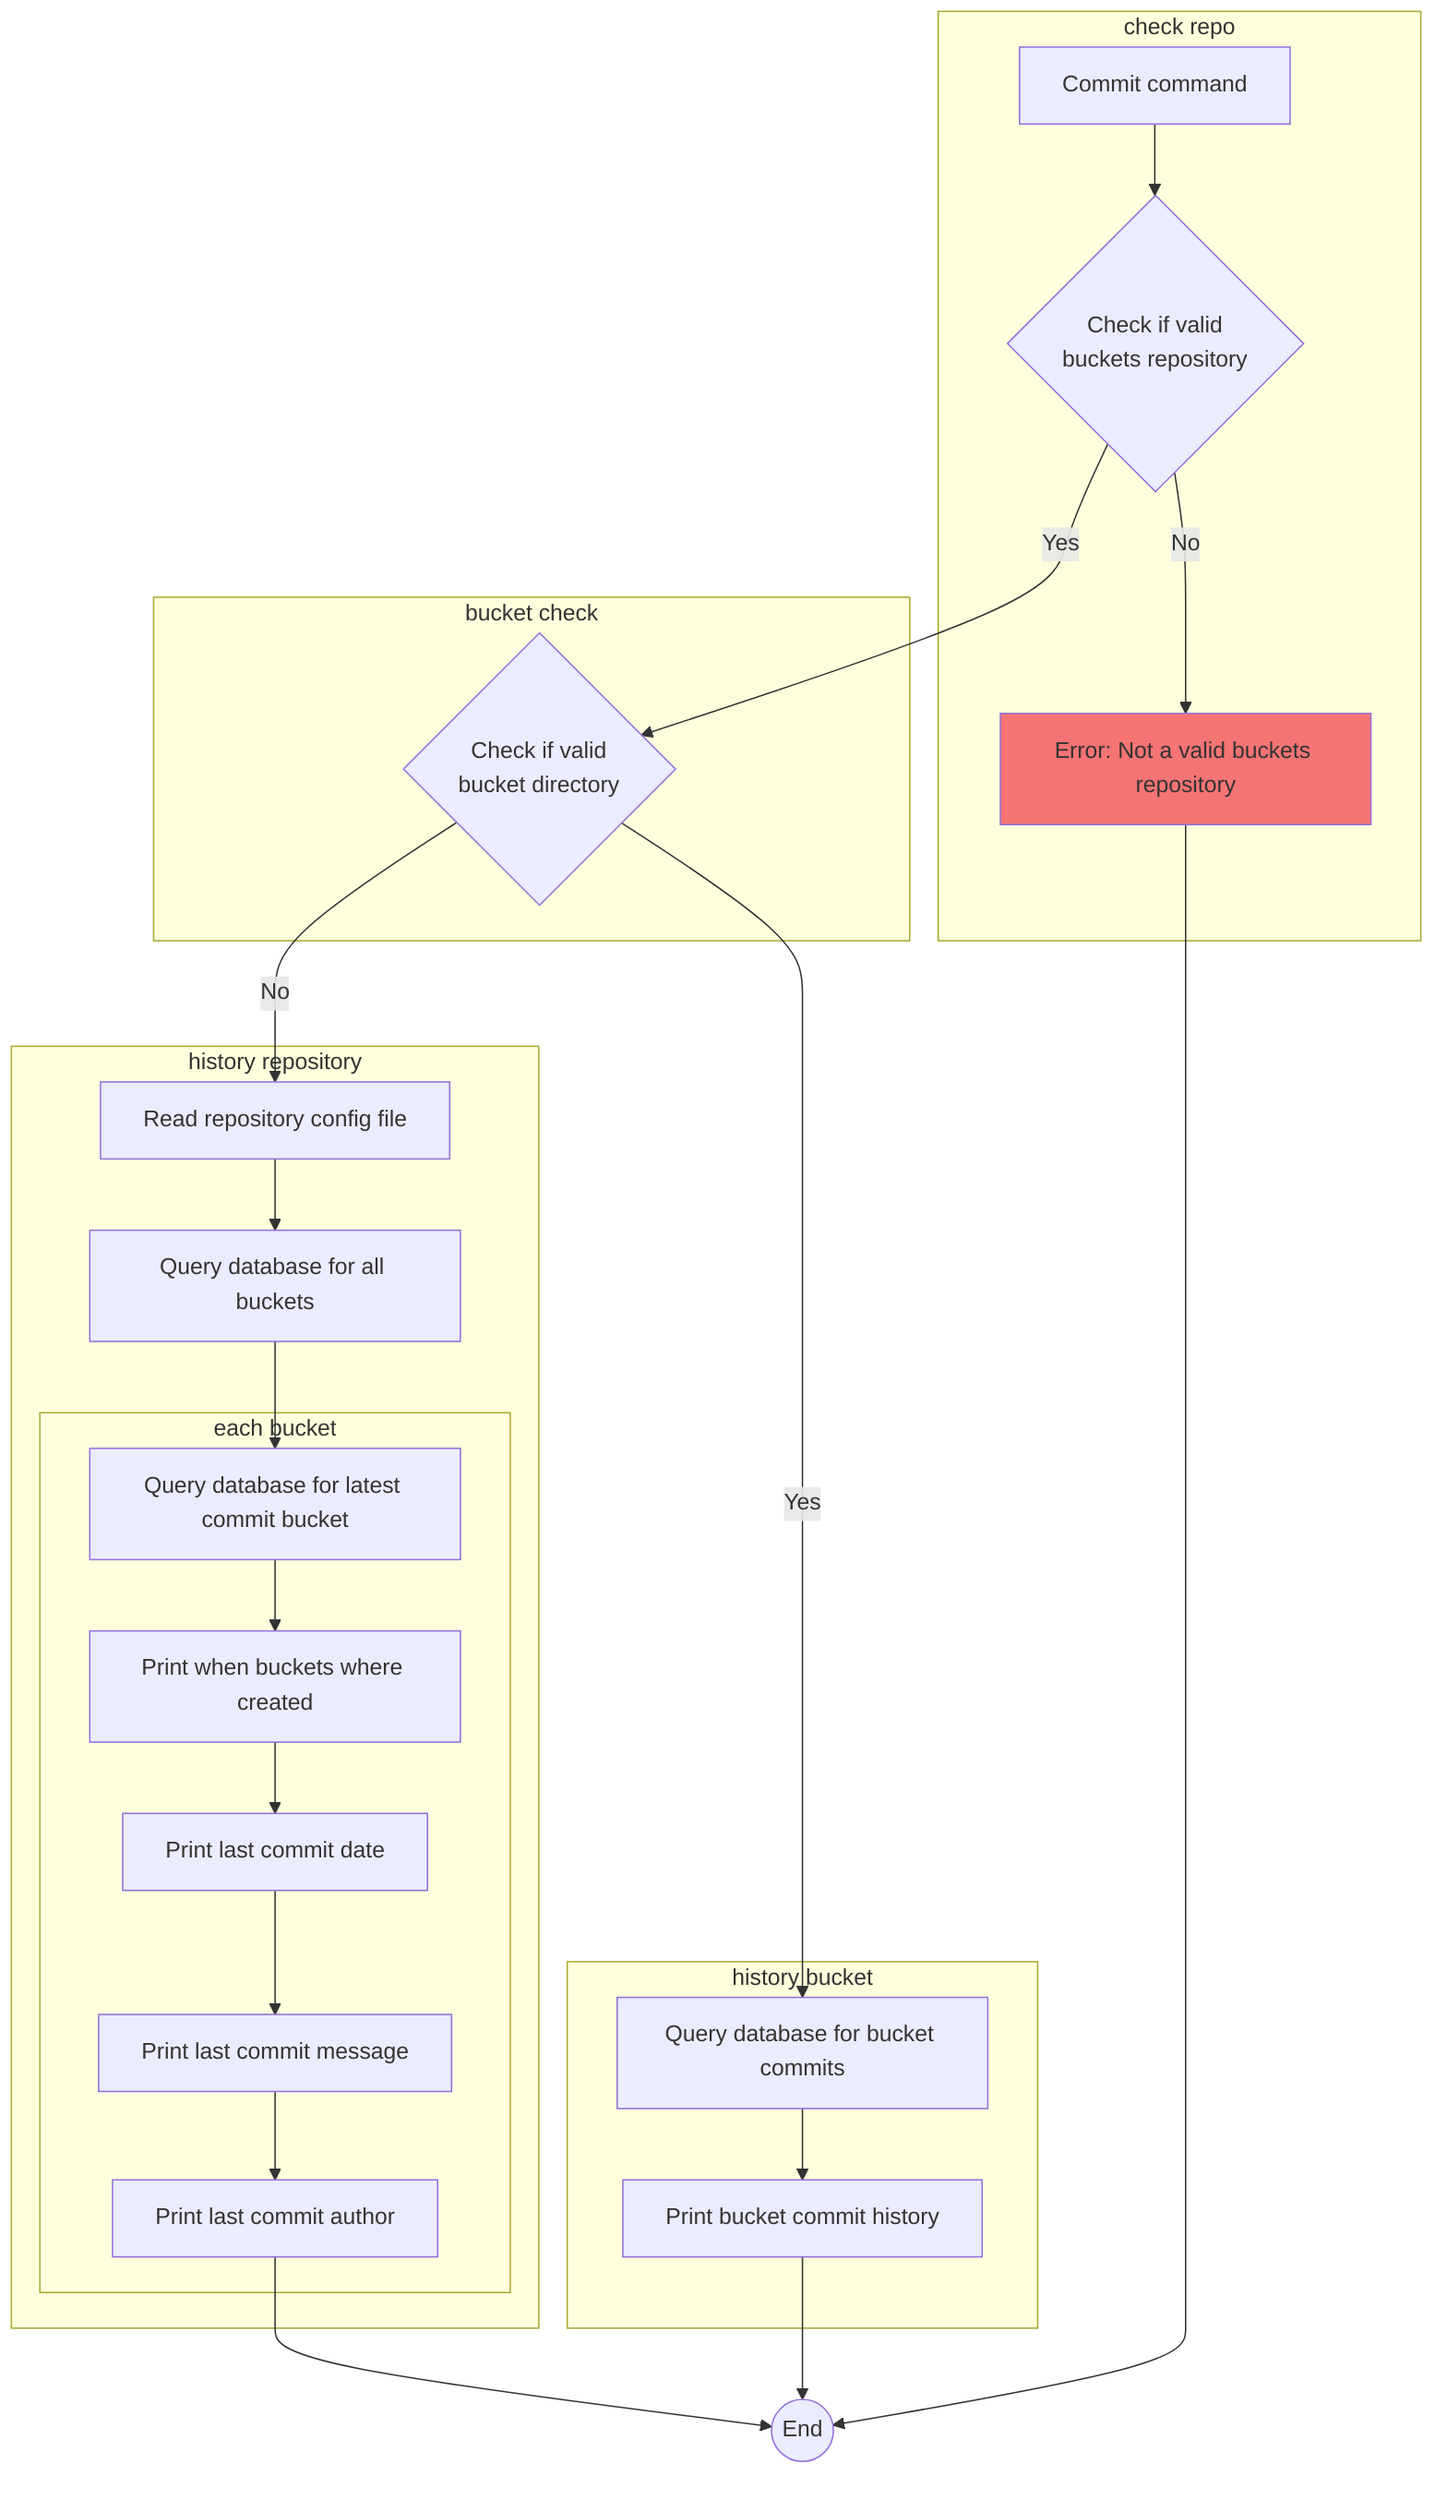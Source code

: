 %%{init: {'themeVariables': {'subgraphTitleTextAlign': 'left'}}}%%
flowchart TD
    subgraph check repo
        A[Commit command] --> Z{Check if valid \n buckets repository}
        Z --> |No| E1[Error: Not a valid buckets repository]
    end

    subgraph bucket check
        Z --> |Yes| D{Check if valid \n bucket directory}
    end

    subgraph history repository
        D -->|No| F[Read repository config file]
        F --> I1[Query database for all buckets]
        I1 --> I2[Query database for latest commit bucket]
        subgraph each bucket
            I2 --> I3[Print when buckets where created]
            I3 --> I4[Print last commit date]
            I4 --> I5[Print last commit message]
            I5 --> I[Print last commit author]
        end
    end

    subgraph history bucket
        D -->|Yes| V[Query database for bucket commits]
        V --> L[Print bucket commit history]
    end

    I --> P((End))
    L --> P((End))
    E1 --> P((End))

    style E1 fill:#f57474
